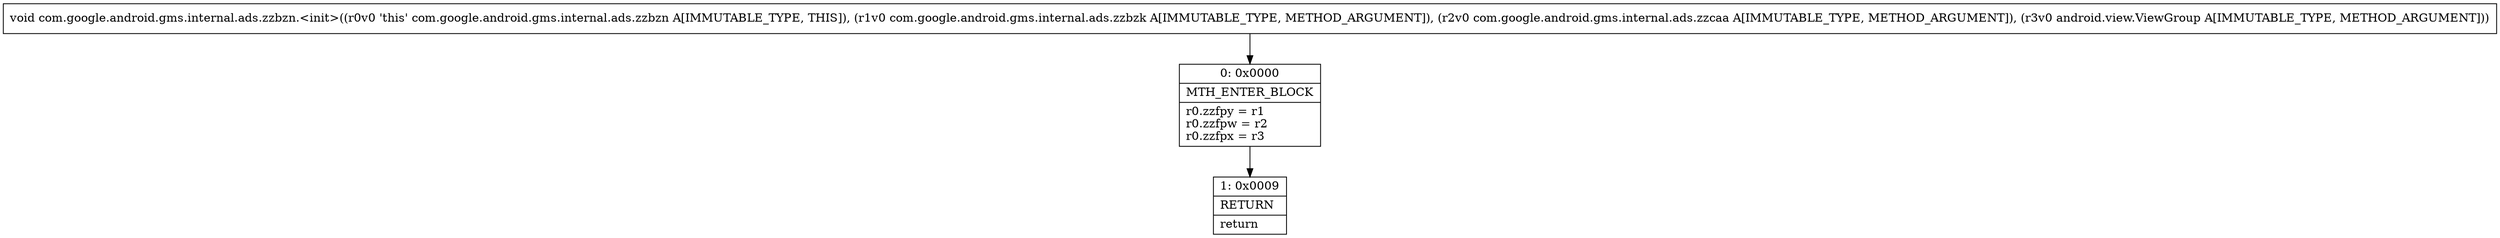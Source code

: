 digraph "CFG forcom.google.android.gms.internal.ads.zzbzn.\<init\>(Lcom\/google\/android\/gms\/internal\/ads\/zzbzk;Lcom\/google\/android\/gms\/internal\/ads\/zzcaa;Landroid\/view\/ViewGroup;)V" {
Node_0 [shape=record,label="{0\:\ 0x0000|MTH_ENTER_BLOCK\l|r0.zzfpy = r1\lr0.zzfpw = r2\lr0.zzfpx = r3\l}"];
Node_1 [shape=record,label="{1\:\ 0x0009|RETURN\l|return\l}"];
MethodNode[shape=record,label="{void com.google.android.gms.internal.ads.zzbzn.\<init\>((r0v0 'this' com.google.android.gms.internal.ads.zzbzn A[IMMUTABLE_TYPE, THIS]), (r1v0 com.google.android.gms.internal.ads.zzbzk A[IMMUTABLE_TYPE, METHOD_ARGUMENT]), (r2v0 com.google.android.gms.internal.ads.zzcaa A[IMMUTABLE_TYPE, METHOD_ARGUMENT]), (r3v0 android.view.ViewGroup A[IMMUTABLE_TYPE, METHOD_ARGUMENT])) }"];
MethodNode -> Node_0;
Node_0 -> Node_1;
}

